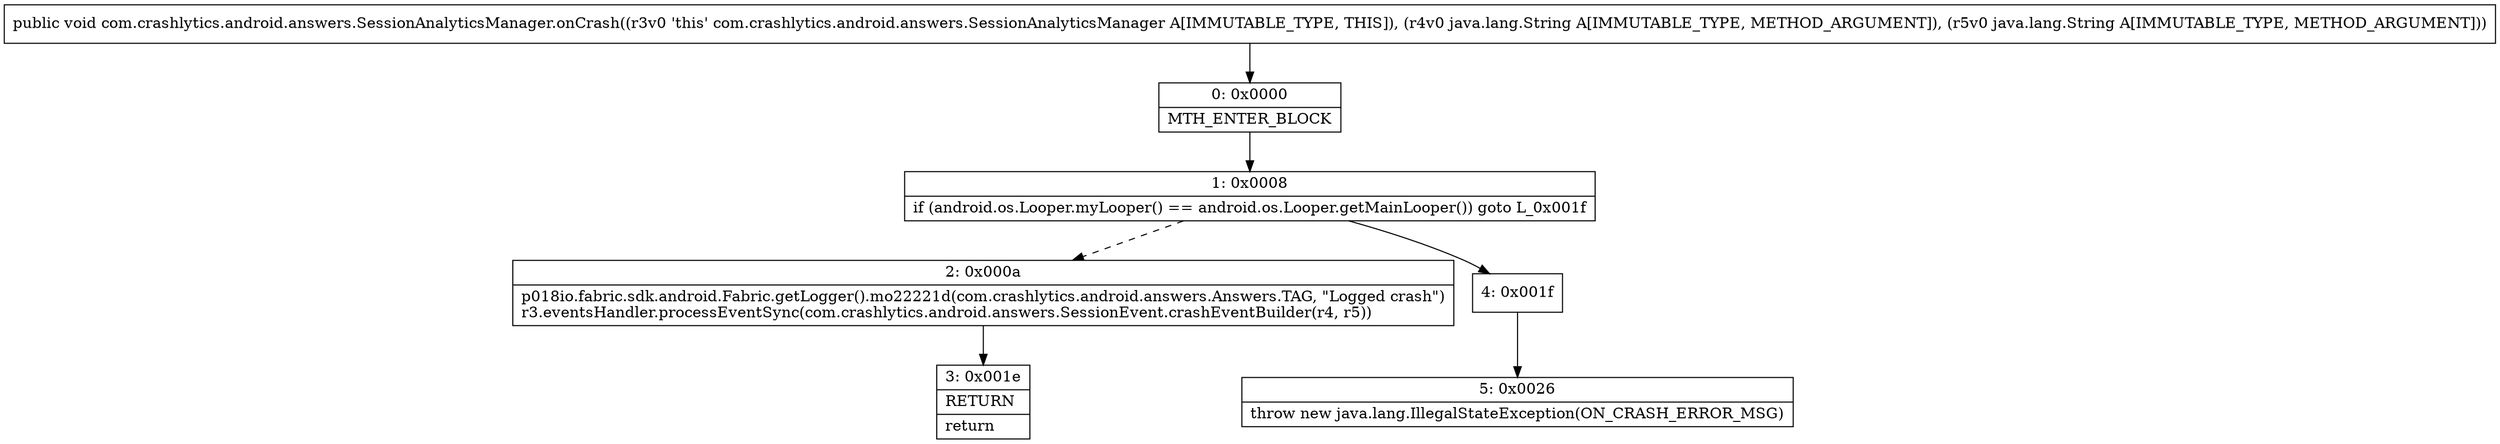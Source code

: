 digraph "CFG forcom.crashlytics.android.answers.SessionAnalyticsManager.onCrash(Ljava\/lang\/String;Ljava\/lang\/String;)V" {
Node_0 [shape=record,label="{0\:\ 0x0000|MTH_ENTER_BLOCK\l}"];
Node_1 [shape=record,label="{1\:\ 0x0008|if (android.os.Looper.myLooper() == android.os.Looper.getMainLooper()) goto L_0x001f\l}"];
Node_2 [shape=record,label="{2\:\ 0x000a|p018io.fabric.sdk.android.Fabric.getLogger().mo22221d(com.crashlytics.android.answers.Answers.TAG, \"Logged crash\")\lr3.eventsHandler.processEventSync(com.crashlytics.android.answers.SessionEvent.crashEventBuilder(r4, r5))\l}"];
Node_3 [shape=record,label="{3\:\ 0x001e|RETURN\l|return\l}"];
Node_4 [shape=record,label="{4\:\ 0x001f}"];
Node_5 [shape=record,label="{5\:\ 0x0026|throw new java.lang.IllegalStateException(ON_CRASH_ERROR_MSG)\l}"];
MethodNode[shape=record,label="{public void com.crashlytics.android.answers.SessionAnalyticsManager.onCrash((r3v0 'this' com.crashlytics.android.answers.SessionAnalyticsManager A[IMMUTABLE_TYPE, THIS]), (r4v0 java.lang.String A[IMMUTABLE_TYPE, METHOD_ARGUMENT]), (r5v0 java.lang.String A[IMMUTABLE_TYPE, METHOD_ARGUMENT])) }"];
MethodNode -> Node_0;
Node_0 -> Node_1;
Node_1 -> Node_2[style=dashed];
Node_1 -> Node_4;
Node_2 -> Node_3;
Node_4 -> Node_5;
}

